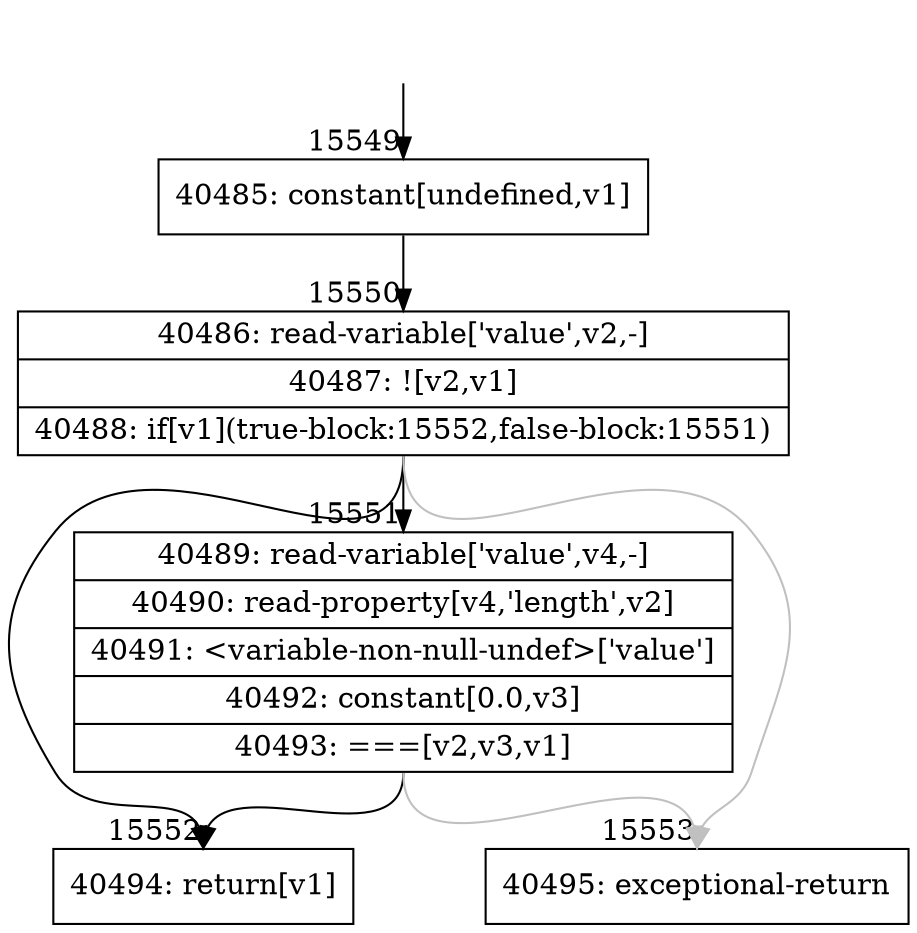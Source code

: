 digraph {
rankdir="TD"
BB_entry1250[shape=none,label=""];
BB_entry1250 -> BB15549 [tailport=s, headport=n, headlabel="    15549"]
BB15549 [shape=record label="{40485: constant[undefined,v1]}" ] 
BB15549 -> BB15550 [tailport=s, headport=n, headlabel="      15550"]
BB15550 [shape=record label="{40486: read-variable['value',v2,-]|40487: ![v2,v1]|40488: if[v1](true-block:15552,false-block:15551)}" ] 
BB15550 -> BB15552 [tailport=s, headport=n, headlabel="      15552"]
BB15550 -> BB15551 [tailport=s, headport=n, headlabel="      15551"]
BB15550 -> BB15553 [tailport=s, headport=n, color=gray, headlabel="      15553"]
BB15551 [shape=record label="{40489: read-variable['value',v4,-]|40490: read-property[v4,'length',v2]|40491: \<variable-non-null-undef\>['value']|40492: constant[0.0,v3]|40493: ===[v2,v3,v1]}" ] 
BB15551 -> BB15552 [tailport=s, headport=n]
BB15551 -> BB15553 [tailport=s, headport=n, color=gray]
BB15552 [shape=record label="{40494: return[v1]}" ] 
BB15553 [shape=record label="{40495: exceptional-return}" ] 
//#$~ 26228
}
